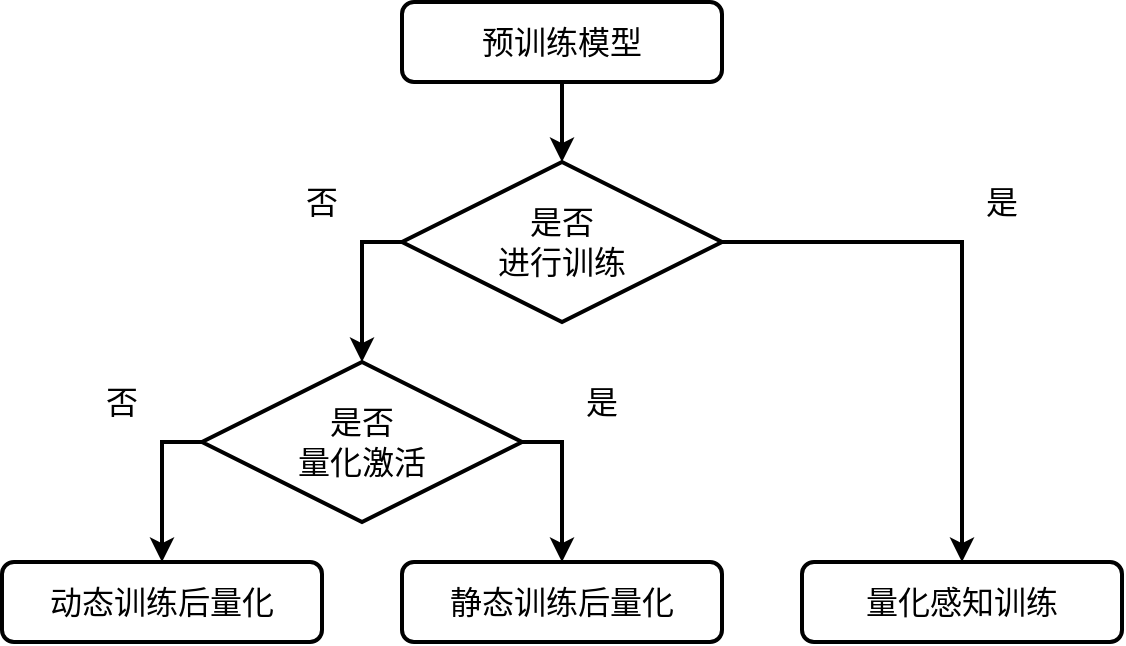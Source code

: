 <mxfile version="24.2.5" type="device">
  <diagram name="第 1 页" id="bAisKC3wu3OJq82bwzDE">
    <mxGraphModel dx="2059" dy="2349" grid="1" gridSize="10" guides="1" tooltips="1" connect="1" arrows="1" fold="1" page="1" pageScale="1" pageWidth="827" pageHeight="1169" math="0" shadow="0">
      <root>
        <mxCell id="0" />
        <mxCell id="1" parent="0" />
        <mxCell id="EfXqFJHJd4omkFId_D4g-8" style="edgeStyle=orthogonalEdgeStyle;rounded=0;orthogonalLoop=1;jettySize=auto;html=1;exitX=0.5;exitY=1;exitDx=0;exitDy=0;entryX=0.5;entryY=0;entryDx=0;entryDy=0;strokeWidth=2;" parent="1" source="EfXqFJHJd4omkFId_D4g-1" target="EfXqFJHJd4omkFId_D4g-2" edge="1">
          <mxGeometry relative="1" as="geometry" />
        </mxCell>
        <mxCell id="EfXqFJHJd4omkFId_D4g-1" value="预训练模型" style="rounded=1;whiteSpace=wrap;html=1;fontSize=16;strokeWidth=2;" parent="1" vertex="1">
          <mxGeometry x="200" width="160" height="40" as="geometry" />
        </mxCell>
        <mxCell id="EfXqFJHJd4omkFId_D4g-9" style="edgeStyle=orthogonalEdgeStyle;rounded=0;orthogonalLoop=1;jettySize=auto;html=1;exitX=0;exitY=0.5;exitDx=0;exitDy=0;entryX=0.5;entryY=0;entryDx=0;entryDy=0;strokeWidth=2;" parent="1" source="EfXqFJHJd4omkFId_D4g-2" target="EfXqFJHJd4omkFId_D4g-3" edge="1">
          <mxGeometry relative="1" as="geometry" />
        </mxCell>
        <mxCell id="EfXqFJHJd4omkFId_D4g-10" style="edgeStyle=orthogonalEdgeStyle;rounded=0;orthogonalLoop=1;jettySize=auto;html=1;exitX=1;exitY=0.5;exitDx=0;exitDy=0;entryX=0.5;entryY=0;entryDx=0;entryDy=0;strokeWidth=2;" parent="1" source="EfXqFJHJd4omkFId_D4g-2" target="EfXqFJHJd4omkFId_D4g-7" edge="1">
          <mxGeometry relative="1" as="geometry" />
        </mxCell>
        <mxCell id="EfXqFJHJd4omkFId_D4g-2" value="是否&lt;div&gt;进行训练&lt;/div&gt;" style="rhombus;whiteSpace=wrap;html=1;fontSize=16;verticalAlign=middle;strokeWidth=2;" parent="1" vertex="1">
          <mxGeometry x="200" y="80" width="160" height="80" as="geometry" />
        </mxCell>
        <mxCell id="EfXqFJHJd4omkFId_D4g-11" style="edgeStyle=orthogonalEdgeStyle;rounded=0;orthogonalLoop=1;jettySize=auto;html=1;exitX=0;exitY=0.5;exitDx=0;exitDy=0;entryX=0.5;entryY=0;entryDx=0;entryDy=0;strokeWidth=2;" parent="1" source="EfXqFJHJd4omkFId_D4g-3" target="EfXqFJHJd4omkFId_D4g-5" edge="1">
          <mxGeometry relative="1" as="geometry" />
        </mxCell>
        <mxCell id="EfXqFJHJd4omkFId_D4g-12" style="edgeStyle=orthogonalEdgeStyle;rounded=0;orthogonalLoop=1;jettySize=auto;html=1;exitX=1;exitY=0.5;exitDx=0;exitDy=0;entryX=0.5;entryY=0;entryDx=0;entryDy=0;strokeWidth=2;" parent="1" source="EfXqFJHJd4omkFId_D4g-3" target="EfXqFJHJd4omkFId_D4g-6" edge="1">
          <mxGeometry relative="1" as="geometry" />
        </mxCell>
        <mxCell id="EfXqFJHJd4omkFId_D4g-3" value="是否&lt;div&gt;量化激活&lt;/div&gt;" style="rhombus;whiteSpace=wrap;html=1;fontSize=16;verticalAlign=middle;strokeWidth=2;" parent="1" vertex="1">
          <mxGeometry x="100" y="180" width="160" height="80" as="geometry" />
        </mxCell>
        <mxCell id="EfXqFJHJd4omkFId_D4g-5" value="动态训练后量化" style="rounded=1;whiteSpace=wrap;html=1;fontSize=16;strokeWidth=2;" parent="1" vertex="1">
          <mxGeometry y="280" width="160" height="40" as="geometry" />
        </mxCell>
        <mxCell id="EfXqFJHJd4omkFId_D4g-6" value="静态训练后量化" style="rounded=1;whiteSpace=wrap;html=1;fontSize=16;strokeWidth=2;" parent="1" vertex="1">
          <mxGeometry x="200" y="280" width="160" height="40" as="geometry" />
        </mxCell>
        <mxCell id="EfXqFJHJd4omkFId_D4g-7" value="量化感知训练" style="rounded=1;whiteSpace=wrap;html=1;fontSize=16;strokeWidth=2;" parent="1" vertex="1">
          <mxGeometry x="400" y="280" width="160" height="40" as="geometry" />
        </mxCell>
        <mxCell id="EfXqFJHJd4omkFId_D4g-16" value="是" style="text;html=1;align=center;verticalAlign=middle;whiteSpace=wrap;rounded=0;fontSize=16;" parent="1" vertex="1">
          <mxGeometry x="480" y="80" width="40" height="40" as="geometry" />
        </mxCell>
        <mxCell id="EfXqFJHJd4omkFId_D4g-17" value="否" style="text;html=1;align=center;verticalAlign=middle;whiteSpace=wrap;rounded=0;fontSize=16;" parent="1" vertex="1">
          <mxGeometry x="140" y="80" width="40" height="40" as="geometry" />
        </mxCell>
        <mxCell id="EfXqFJHJd4omkFId_D4g-18" value="是" style="text;html=1;align=center;verticalAlign=middle;whiteSpace=wrap;rounded=0;fontSize=16;" parent="1" vertex="1">
          <mxGeometry x="280" y="180" width="40" height="40" as="geometry" />
        </mxCell>
        <mxCell id="EfXqFJHJd4omkFId_D4g-19" value="否" style="text;html=1;align=center;verticalAlign=middle;whiteSpace=wrap;rounded=0;fontSize=16;" parent="1" vertex="1">
          <mxGeometry x="40" y="180" width="40" height="40" as="geometry" />
        </mxCell>
      </root>
    </mxGraphModel>
  </diagram>
</mxfile>
